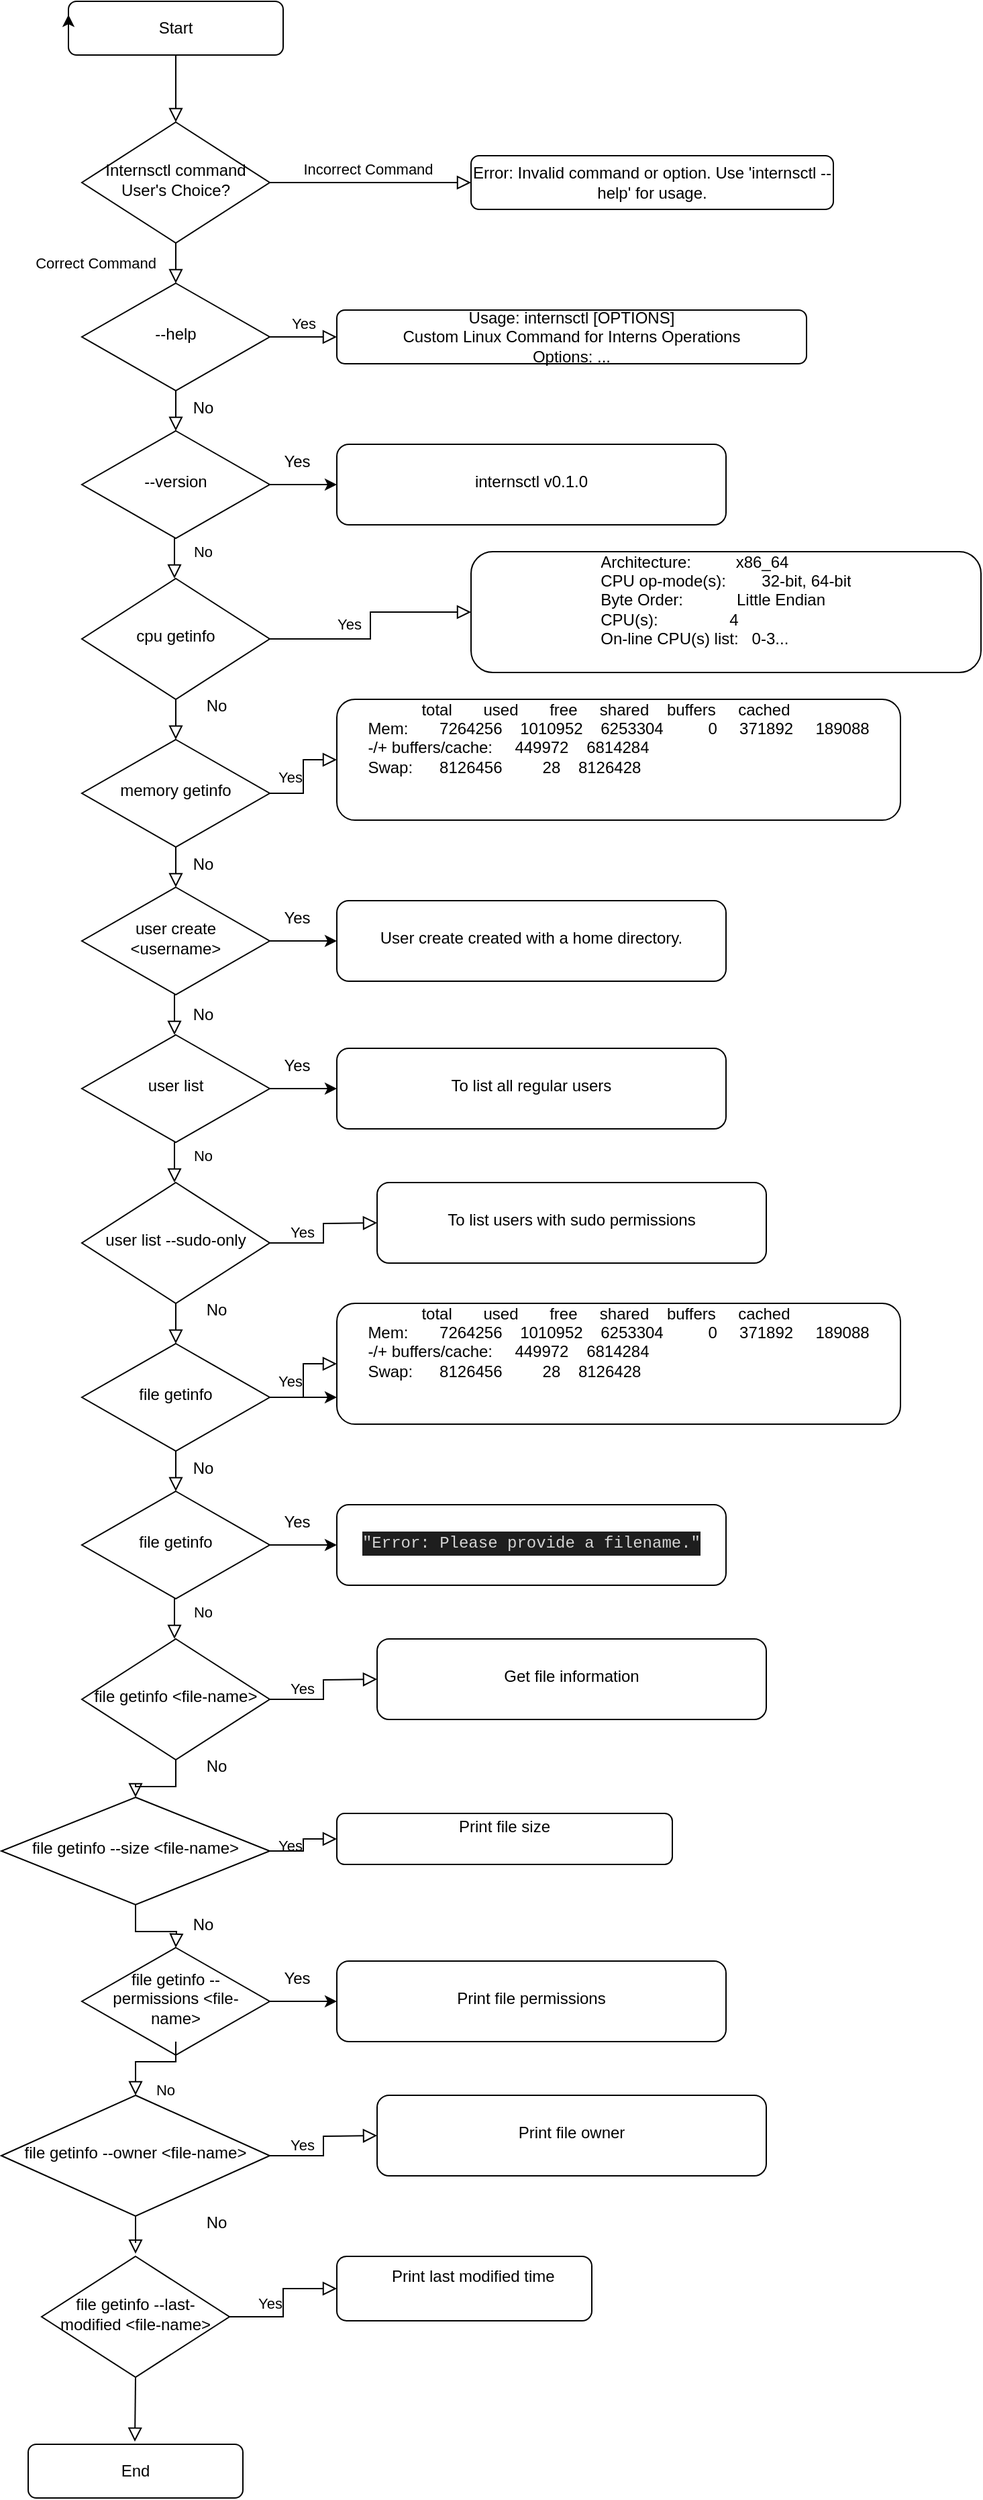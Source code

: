 <mxfile version="22.0.4" type="github">
  <diagram id="C5RBs43oDa-KdzZeNtuy" name="Page-1">
    <mxGraphModel dx="1306" dy="752" grid="1" gridSize="10" guides="1" tooltips="1" connect="1" arrows="1" fold="1" page="1" pageScale="1" pageWidth="827" pageHeight="1169" math="0" shadow="0">
      <root>
        <mxCell id="WIyWlLk6GJQsqaUBKTNV-0" />
        <mxCell id="WIyWlLk6GJQsqaUBKTNV-1" parent="WIyWlLk6GJQsqaUBKTNV-0" />
        <mxCell id="WIyWlLk6GJQsqaUBKTNV-2" value="" style="rounded=0;html=1;jettySize=auto;orthogonalLoop=1;fontSize=11;endArrow=block;endFill=0;endSize=8;strokeWidth=1;shadow=0;labelBackgroundColor=none;edgeStyle=orthogonalEdgeStyle;" parent="WIyWlLk6GJQsqaUBKTNV-1" source="WIyWlLk6GJQsqaUBKTNV-3" target="WIyWlLk6GJQsqaUBKTNV-6" edge="1">
          <mxGeometry relative="1" as="geometry" />
        </mxCell>
        <mxCell id="WIyWlLk6GJQsqaUBKTNV-3" value="Start" style="rounded=1;whiteSpace=wrap;html=1;fontSize=12;glass=0;strokeWidth=1;shadow=0;" parent="WIyWlLk6GJQsqaUBKTNV-1" vertex="1">
          <mxGeometry x="120" y="80" width="160" height="40" as="geometry" />
        </mxCell>
        <mxCell id="WIyWlLk6GJQsqaUBKTNV-4" value="Correct Command" style="rounded=0;html=1;jettySize=auto;orthogonalLoop=1;fontSize=11;endArrow=block;endFill=0;endSize=8;strokeWidth=1;shadow=0;labelBackgroundColor=none;edgeStyle=orthogonalEdgeStyle;" parent="WIyWlLk6GJQsqaUBKTNV-1" source="WIyWlLk6GJQsqaUBKTNV-6" target="WIyWlLk6GJQsqaUBKTNV-10" edge="1">
          <mxGeometry y="60" relative="1" as="geometry">
            <mxPoint as="offset" />
          </mxGeometry>
        </mxCell>
        <mxCell id="WIyWlLk6GJQsqaUBKTNV-5" value="Incorrect Command" style="edgeStyle=orthogonalEdgeStyle;rounded=0;html=1;jettySize=auto;orthogonalLoop=1;fontSize=11;endArrow=block;endFill=0;endSize=8;strokeWidth=1;shadow=0;labelBackgroundColor=none;" parent="WIyWlLk6GJQsqaUBKTNV-1" source="WIyWlLk6GJQsqaUBKTNV-6" target="WIyWlLk6GJQsqaUBKTNV-7" edge="1">
          <mxGeometry x="0.032" y="11" relative="1" as="geometry">
            <mxPoint x="-5" y="1" as="offset" />
          </mxGeometry>
        </mxCell>
        <mxCell id="WIyWlLk6GJQsqaUBKTNV-6" value="Internsctl command User&#39;s Choice?" style="rhombus;whiteSpace=wrap;html=1;shadow=0;fontFamily=Helvetica;fontSize=12;align=center;strokeWidth=1;spacing=6;spacingTop=-4;" parent="WIyWlLk6GJQsqaUBKTNV-1" vertex="1">
          <mxGeometry x="130" y="170" width="140" height="90" as="geometry" />
        </mxCell>
        <mxCell id="WIyWlLk6GJQsqaUBKTNV-7" value="Error: Invalid command or option. Use &#39;internsctl --help&#39; for usage." style="rounded=1;whiteSpace=wrap;html=1;fontSize=12;glass=0;strokeWidth=1;shadow=0;" parent="WIyWlLk6GJQsqaUBKTNV-1" vertex="1">
          <mxGeometry x="420" y="195" width="270" height="40" as="geometry" />
        </mxCell>
        <mxCell id="WIyWlLk6GJQsqaUBKTNV-9" value="Yes" style="edgeStyle=orthogonalEdgeStyle;rounded=0;html=1;jettySize=auto;orthogonalLoop=1;fontSize=11;endArrow=block;endFill=0;endSize=8;strokeWidth=1;shadow=0;labelBackgroundColor=none;" parent="WIyWlLk6GJQsqaUBKTNV-1" source="WIyWlLk6GJQsqaUBKTNV-10" target="WIyWlLk6GJQsqaUBKTNV-12" edge="1">
          <mxGeometry y="10" relative="1" as="geometry">
            <mxPoint as="offset" />
          </mxGeometry>
        </mxCell>
        <mxCell id="WIyWlLk6GJQsqaUBKTNV-10" value="--help" style="rhombus;whiteSpace=wrap;html=1;shadow=0;fontFamily=Helvetica;fontSize=12;align=center;strokeWidth=1;spacing=6;spacingTop=-4;" parent="WIyWlLk6GJQsqaUBKTNV-1" vertex="1">
          <mxGeometry x="130" y="290" width="140" height="80" as="geometry" />
        </mxCell>
        <mxCell id="WIyWlLk6GJQsqaUBKTNV-12" value="&lt;div&gt;Usage: internsctl [OPTIONS]&lt;/div&gt;&lt;div&gt;Custom Linux Command for Interns Operations&lt;/div&gt;&lt;div&gt;Options: ...&lt;/div&gt;" style="rounded=1;whiteSpace=wrap;html=1;fontSize=12;glass=0;strokeWidth=1;shadow=0;" parent="WIyWlLk6GJQsqaUBKTNV-1" vertex="1">
          <mxGeometry x="320" y="310" width="350" height="40" as="geometry" />
        </mxCell>
        <mxCell id="HacrxvTfYygHv3SHw1Ex-1" style="edgeStyle=orthogonalEdgeStyle;rounded=0;orthogonalLoop=1;jettySize=auto;html=1;exitX=0;exitY=0.5;exitDx=0;exitDy=0;entryX=0;entryY=0.25;entryDx=0;entryDy=0;" edge="1" parent="WIyWlLk6GJQsqaUBKTNV-1" source="WIyWlLk6GJQsqaUBKTNV-3" target="WIyWlLk6GJQsqaUBKTNV-3">
          <mxGeometry relative="1" as="geometry" />
        </mxCell>
        <mxCell id="HacrxvTfYygHv3SHw1Ex-5" value="" style="rounded=0;html=1;jettySize=auto;orthogonalLoop=1;fontSize=11;endArrow=block;endFill=0;endSize=8;strokeWidth=1;shadow=0;labelBackgroundColor=none;edgeStyle=orthogonalEdgeStyle;" edge="1" parent="WIyWlLk6GJQsqaUBKTNV-1" source="WIyWlLk6GJQsqaUBKTNV-10" target="HacrxvTfYygHv3SHw1Ex-4">
          <mxGeometry x="0.333" y="20" relative="1" as="geometry">
            <mxPoint as="offset" />
            <mxPoint x="200" y="370" as="sourcePoint" />
            <mxPoint x="200" y="430" as="targetPoint" />
          </mxGeometry>
        </mxCell>
        <mxCell id="HacrxvTfYygHv3SHw1Ex-11" value="" style="edgeStyle=orthogonalEdgeStyle;rounded=0;orthogonalLoop=1;jettySize=auto;html=1;" edge="1" parent="WIyWlLk6GJQsqaUBKTNV-1" source="HacrxvTfYygHv3SHw1Ex-4" target="HacrxvTfYygHv3SHw1Ex-10">
          <mxGeometry relative="1" as="geometry" />
        </mxCell>
        <mxCell id="HacrxvTfYygHv3SHw1Ex-4" value="--version" style="rhombus;whiteSpace=wrap;html=1;shadow=0;fontFamily=Helvetica;fontSize=12;align=center;strokeWidth=1;spacing=6;spacingTop=-4;" vertex="1" parent="WIyWlLk6GJQsqaUBKTNV-1">
          <mxGeometry x="130" y="400" width="140" height="80" as="geometry" />
        </mxCell>
        <mxCell id="HacrxvTfYygHv3SHw1Ex-10" value="&lt;div&gt;internsctl v0.1.0&lt;/div&gt;" style="rounded=1;whiteSpace=wrap;html=1;shadow=0;strokeWidth=1;spacing=6;spacingTop=-4;" vertex="1" parent="WIyWlLk6GJQsqaUBKTNV-1">
          <mxGeometry x="320" y="410" width="290" height="60" as="geometry" />
        </mxCell>
        <mxCell id="HacrxvTfYygHv3SHw1Ex-12" value="No" style="text;html=1;align=center;verticalAlign=middle;resizable=0;points=[];autosize=1;strokeColor=none;fillColor=none;" vertex="1" parent="WIyWlLk6GJQsqaUBKTNV-1">
          <mxGeometry x="200" y="368" width="40" height="30" as="geometry" />
        </mxCell>
        <mxCell id="HacrxvTfYygHv3SHw1Ex-18" value="" style="rounded=0;html=1;jettySize=auto;orthogonalLoop=1;fontSize=11;endArrow=block;endFill=0;endSize=8;strokeWidth=1;shadow=0;labelBackgroundColor=none;edgeStyle=orthogonalEdgeStyle;" edge="1" parent="WIyWlLk6GJQsqaUBKTNV-1" source="HacrxvTfYygHv3SHw1Ex-20" target="HacrxvTfYygHv3SHw1Ex-23">
          <mxGeometry y="60" relative="1" as="geometry">
            <mxPoint as="offset" />
          </mxGeometry>
        </mxCell>
        <mxCell id="HacrxvTfYygHv3SHw1Ex-19" value="Yes" style="edgeStyle=orthogonalEdgeStyle;rounded=0;html=1;jettySize=auto;orthogonalLoop=1;fontSize=11;endArrow=block;endFill=0;endSize=8;strokeWidth=1;shadow=0;labelBackgroundColor=none;" edge="1" parent="WIyWlLk6GJQsqaUBKTNV-1" source="HacrxvTfYygHv3SHw1Ex-20" target="HacrxvTfYygHv3SHw1Ex-21">
          <mxGeometry x="0.032" y="11" relative="1" as="geometry">
            <mxPoint x="-5" y="1" as="offset" />
          </mxGeometry>
        </mxCell>
        <mxCell id="HacrxvTfYygHv3SHw1Ex-20" value="cpu getinfo" style="rhombus;whiteSpace=wrap;html=1;shadow=0;fontFamily=Helvetica;fontSize=12;align=center;strokeWidth=1;spacing=6;spacingTop=-4;" vertex="1" parent="WIyWlLk6GJQsqaUBKTNV-1">
          <mxGeometry x="130" y="510" width="140" height="90" as="geometry" />
        </mxCell>
        <mxCell id="HacrxvTfYygHv3SHw1Ex-21" value="&lt;pre style=&quot;margin-top: 0px; margin-bottom: calc(1.5em); padding: var(--su12); border: 0px; font-variant-numeric: inherit; font-variant-east-asian: inherit; font-variant-alternates: inherit; font-variant-position: inherit; font-stretch: inherit; line-height: var(--lh-md); font-family: var(--ff-mono); font-optical-sizing: inherit; font-kerning: inherit; font-feature-settings: inherit; font-variation-settings: inherit; font-size: var(--fs-body1); vertical-align: baseline; box-sizing: inherit; width: auto; max-height: 600px; overflow: auto; background-color: var(--highlight-bg); border-radius: var(--br-md); overflow-wrap: normal; color: var(--highlight-color); text-align: left;&quot;&gt;&lt;code style=&quot;margin: 0px; padding: 0px; border: 0px; font-style: inherit; font-variant: inherit; font-weight: inherit; font-stretch: inherit; line-height: inherit; font-family: var(--ff-mono); font-optical-sizing: inherit; font-kerning: inherit; font-feature-settings: inherit; font-variation-settings: inherit; font-size: var(--_pr-code-fs); vertical-align: baseline; box-sizing: inherit; background-color: transparent; color: var(--black-800); border-radius: 0px;&quot;&gt;Architecture:          x86_64&lt;br&gt;CPU op-mode(s):        32-bit, 64-bit&lt;br&gt;Byte Order:            Little Endian&lt;br&gt;CPU(s):                4&lt;br&gt;On-line CPU(s) list:   0-3...&lt;br&gt;&lt;/code&gt;&lt;/pre&gt;" style="rounded=1;whiteSpace=wrap;html=1;fontSize=12;glass=0;strokeWidth=1;shadow=0;arcSize=18;" vertex="1" parent="WIyWlLk6GJQsqaUBKTNV-1">
          <mxGeometry x="420" y="490" width="380" height="90" as="geometry" />
        </mxCell>
        <mxCell id="HacrxvTfYygHv3SHw1Ex-22" value="Yes" style="edgeStyle=orthogonalEdgeStyle;rounded=0;html=1;jettySize=auto;orthogonalLoop=1;fontSize=11;endArrow=block;endFill=0;endSize=8;strokeWidth=1;shadow=0;labelBackgroundColor=none;" edge="1" parent="WIyWlLk6GJQsqaUBKTNV-1" source="HacrxvTfYygHv3SHw1Ex-23" target="HacrxvTfYygHv3SHw1Ex-24">
          <mxGeometry y="10" relative="1" as="geometry">
            <mxPoint as="offset" />
          </mxGeometry>
        </mxCell>
        <mxCell id="HacrxvTfYygHv3SHw1Ex-23" value="memory getinfo" style="rhombus;whiteSpace=wrap;html=1;shadow=0;fontFamily=Helvetica;fontSize=12;align=center;strokeWidth=1;spacing=6;spacingTop=-4;" vertex="1" parent="WIyWlLk6GJQsqaUBKTNV-1">
          <mxGeometry x="130" y="630" width="140" height="80" as="geometry" />
        </mxCell>
        <mxCell id="HacrxvTfYygHv3SHw1Ex-24" value="&lt;pre style=&quot;margin-top: 0px; margin-bottom: calc(1.5em); padding: var(--su12); border: 0px; font-variant-numeric: inherit; font-variant-east-asian: inherit; font-variant-alternates: inherit; font-variant-position: inherit; font-stretch: inherit; line-height: var(--lh-md); font-family: var(--ff-mono); font-optical-sizing: inherit; font-kerning: inherit; font-feature-settings: inherit; font-variation-settings: inherit; font-size: var(--fs-body1); vertical-align: baseline; box-sizing: inherit; width: auto; max-height: 600px; overflow: auto; background-color: var(--highlight-bg); border-radius: var(--br-md); --_cb-line-numbers-bg: var(--black-050); color: var(--highlight-color); overflow-wrap: normal; text-align: left;&quot; class=&quot;lang-bash s-code-block&quot;&gt;&lt;code style=&quot;margin: 0px; padding: 0px; border: 0px; font-style: inherit; font-variant: inherit; font-weight: inherit; font-stretch: inherit; line-height: inherit; font-family: inherit; font-optical-sizing: inherit; font-kerning: inherit; font-feature-settings: inherit; font-variation-settings: inherit; font-size: var(--_pr-code-fs); vertical-align: baseline; box-sizing: inherit; background-color: transparent;&quot; class=&quot;hljs language-bash&quot;&gt;            total       used       free     shared    buffers     cached&lt;br/&gt;Mem:       7264256    1010952    6253304          0     371892     189088&lt;br/&gt;-/+ buffers/cache:     449972    6814284&lt;br/&gt;Swap:      8126456         28    8126428&lt;br/&gt;&lt;/code&gt;&lt;/pre&gt;&lt;div&gt;&lt;code style=&quot;margin: 0px; padding: 0px; border: 0px; font-style: inherit; font-variant: inherit; font-weight: inherit; font-stretch: inherit; line-height: inherit; font-family: inherit; font-optical-sizing: inherit; font-kerning: inherit; font-feature-settings: inherit; font-variation-settings: inherit; font-size: var(--_pr-code-fs); vertical-align: baseline; box-sizing: inherit; background-color: transparent;&quot; class=&quot;hljs language-bash&quot;&gt;&lt;br&gt;&lt;/code&gt;&lt;/div&gt;" style="rounded=1;whiteSpace=wrap;html=1;fontSize=12;glass=0;strokeWidth=1;shadow=0;" vertex="1" parent="WIyWlLk6GJQsqaUBKTNV-1">
          <mxGeometry x="320" y="600" width="420" height="90" as="geometry" />
        </mxCell>
        <mxCell id="HacrxvTfYygHv3SHw1Ex-25" value="" style="rounded=0;html=1;jettySize=auto;orthogonalLoop=1;fontSize=11;endArrow=block;endFill=0;endSize=8;strokeWidth=1;shadow=0;labelBackgroundColor=none;edgeStyle=orthogonalEdgeStyle;" edge="1" parent="WIyWlLk6GJQsqaUBKTNV-1" source="HacrxvTfYygHv3SHw1Ex-23" target="HacrxvTfYygHv3SHw1Ex-27">
          <mxGeometry x="0.333" y="20" relative="1" as="geometry">
            <mxPoint as="offset" />
            <mxPoint x="200" y="710" as="sourcePoint" />
            <mxPoint x="200" y="770" as="targetPoint" />
          </mxGeometry>
        </mxCell>
        <mxCell id="HacrxvTfYygHv3SHw1Ex-26" value="" style="edgeStyle=orthogonalEdgeStyle;rounded=0;orthogonalLoop=1;jettySize=auto;html=1;" edge="1" parent="WIyWlLk6GJQsqaUBKTNV-1" source="HacrxvTfYygHv3SHw1Ex-27" target="HacrxvTfYygHv3SHw1Ex-28">
          <mxGeometry relative="1" as="geometry" />
        </mxCell>
        <mxCell id="HacrxvTfYygHv3SHw1Ex-27" value="user create &amp;lt;username&amp;gt;" style="rhombus;whiteSpace=wrap;html=1;shadow=0;fontFamily=Helvetica;fontSize=12;align=center;strokeWidth=1;spacing=6;spacingTop=-4;" vertex="1" parent="WIyWlLk6GJQsqaUBKTNV-1">
          <mxGeometry x="130" y="740" width="140" height="80" as="geometry" />
        </mxCell>
        <mxCell id="HacrxvTfYygHv3SHw1Ex-28" value="&lt;div&gt;User create created with a home directory.&lt;/div&gt;" style="rounded=1;whiteSpace=wrap;html=1;shadow=0;strokeWidth=1;spacing=6;spacingTop=-4;" vertex="1" parent="WIyWlLk6GJQsqaUBKTNV-1">
          <mxGeometry x="320" y="750" width="290" height="60" as="geometry" />
        </mxCell>
        <mxCell id="HacrxvTfYygHv3SHw1Ex-29" value="No" style="text;html=1;align=center;verticalAlign=middle;resizable=0;points=[];autosize=1;strokeColor=none;fillColor=none;" vertex="1" parent="WIyWlLk6GJQsqaUBKTNV-1">
          <mxGeometry x="200" y="708" width="40" height="30" as="geometry" />
        </mxCell>
        <mxCell id="HacrxvTfYygHv3SHw1Ex-33" value="No" style="rounded=0;html=1;jettySize=auto;orthogonalLoop=1;fontSize=11;endArrow=block;endFill=0;endSize=8;strokeWidth=1;shadow=0;labelBackgroundColor=none;edgeStyle=orthogonalEdgeStyle;" edge="1" parent="WIyWlLk6GJQsqaUBKTNV-1">
          <mxGeometry x="-0.333" y="21" relative="1" as="geometry">
            <mxPoint as="offset" />
            <mxPoint x="199" y="480" as="sourcePoint" />
            <mxPoint x="199" y="510" as="targetPoint" />
          </mxGeometry>
        </mxCell>
        <mxCell id="HacrxvTfYygHv3SHw1Ex-36" value="Yes" style="text;html=1;align=center;verticalAlign=middle;resizable=0;points=[];autosize=1;strokeColor=none;fillColor=none;" vertex="1" parent="WIyWlLk6GJQsqaUBKTNV-1">
          <mxGeometry x="270" y="408" width="40" height="30" as="geometry" />
        </mxCell>
        <mxCell id="HacrxvTfYygHv3SHw1Ex-37" value="No" style="text;html=1;align=center;verticalAlign=middle;resizable=0;points=[];autosize=1;strokeColor=none;fillColor=none;" vertex="1" parent="WIyWlLk6GJQsqaUBKTNV-1">
          <mxGeometry x="210" y="590" width="40" height="30" as="geometry" />
        </mxCell>
        <mxCell id="HacrxvTfYygHv3SHw1Ex-38" value="" style="edgeStyle=orthogonalEdgeStyle;rounded=0;orthogonalLoop=1;jettySize=auto;html=1;" edge="1" parent="WIyWlLk6GJQsqaUBKTNV-1" source="HacrxvTfYygHv3SHw1Ex-39" target="HacrxvTfYygHv3SHw1Ex-40">
          <mxGeometry relative="1" as="geometry" />
        </mxCell>
        <mxCell id="HacrxvTfYygHv3SHw1Ex-39" value="user list" style="rhombus;whiteSpace=wrap;html=1;shadow=0;fontFamily=Helvetica;fontSize=12;align=center;strokeWidth=1;spacing=6;spacingTop=-4;" vertex="1" parent="WIyWlLk6GJQsqaUBKTNV-1">
          <mxGeometry x="130" y="850" width="140" height="80" as="geometry" />
        </mxCell>
        <mxCell id="HacrxvTfYygHv3SHw1Ex-40" value="&lt;div&gt;To list all regular users&lt;/div&gt;" style="rounded=1;whiteSpace=wrap;html=1;shadow=0;strokeWidth=1;spacing=6;spacingTop=-4;" vertex="1" parent="WIyWlLk6GJQsqaUBKTNV-1">
          <mxGeometry x="320" y="860" width="290" height="60" as="geometry" />
        </mxCell>
        <mxCell id="HacrxvTfYygHv3SHw1Ex-41" value="" style="rounded=0;html=1;jettySize=auto;orthogonalLoop=1;fontSize=11;endArrow=block;endFill=0;endSize=8;strokeWidth=1;shadow=0;labelBackgroundColor=none;edgeStyle=orthogonalEdgeStyle;" edge="1" parent="WIyWlLk6GJQsqaUBKTNV-1" source="HacrxvTfYygHv3SHw1Ex-43" target="HacrxvTfYygHv3SHw1Ex-45">
          <mxGeometry y="60" relative="1" as="geometry">
            <mxPoint as="offset" />
          </mxGeometry>
        </mxCell>
        <mxCell id="HacrxvTfYygHv3SHw1Ex-42" value="Yes" style="edgeStyle=orthogonalEdgeStyle;rounded=0;html=1;jettySize=auto;orthogonalLoop=1;fontSize=11;endArrow=block;endFill=0;endSize=8;strokeWidth=1;shadow=0;labelBackgroundColor=none;" edge="1" parent="WIyWlLk6GJQsqaUBKTNV-1" source="HacrxvTfYygHv3SHw1Ex-43">
          <mxGeometry x="0.032" y="11" relative="1" as="geometry">
            <mxPoint x="-5" y="1" as="offset" />
            <mxPoint x="350" y="990" as="targetPoint" />
          </mxGeometry>
        </mxCell>
        <mxCell id="HacrxvTfYygHv3SHw1Ex-43" value="user list --sudo-only" style="rhombus;whiteSpace=wrap;html=1;shadow=0;fontFamily=Helvetica;fontSize=12;align=center;strokeWidth=1;spacing=6;spacingTop=-4;" vertex="1" parent="WIyWlLk6GJQsqaUBKTNV-1">
          <mxGeometry x="130" y="960" width="140" height="90" as="geometry" />
        </mxCell>
        <mxCell id="HacrxvTfYygHv3SHw1Ex-44" value="Yes" style="edgeStyle=orthogonalEdgeStyle;rounded=0;html=1;jettySize=auto;orthogonalLoop=1;fontSize=11;endArrow=block;endFill=0;endSize=8;strokeWidth=1;shadow=0;labelBackgroundColor=none;" edge="1" parent="WIyWlLk6GJQsqaUBKTNV-1" source="HacrxvTfYygHv3SHw1Ex-45" target="HacrxvTfYygHv3SHw1Ex-46">
          <mxGeometry y="10" relative="1" as="geometry">
            <mxPoint as="offset" />
          </mxGeometry>
        </mxCell>
        <mxCell id="HacrxvTfYygHv3SHw1Ex-45" value="file getinfo" style="rhombus;whiteSpace=wrap;html=1;shadow=0;fontFamily=Helvetica;fontSize=12;align=center;strokeWidth=1;spacing=6;spacingTop=-4;" vertex="1" parent="WIyWlLk6GJQsqaUBKTNV-1">
          <mxGeometry x="130" y="1080" width="140" height="80" as="geometry" />
        </mxCell>
        <mxCell id="HacrxvTfYygHv3SHw1Ex-46" value="&lt;pre style=&quot;margin-top: 0px; margin-bottom: calc(1.5em); padding: var(--su12); border: 0px; font-variant-numeric: inherit; font-variant-east-asian: inherit; font-variant-alternates: inherit; font-variant-position: inherit; font-stretch: inherit; line-height: var(--lh-md); font-family: var(--ff-mono); font-optical-sizing: inherit; font-kerning: inherit; font-feature-settings: inherit; font-variation-settings: inherit; font-size: var(--fs-body1); vertical-align: baseline; box-sizing: inherit; width: auto; max-height: 600px; overflow: auto; background-color: var(--highlight-bg); border-radius: var(--br-md); --_cb-line-numbers-bg: var(--black-050); color: var(--highlight-color); overflow-wrap: normal; text-align: left;&quot; class=&quot;lang-bash s-code-block&quot;&gt;&lt;code style=&quot;margin: 0px; padding: 0px; border: 0px; font-style: inherit; font-variant: inherit; font-weight: inherit; font-stretch: inherit; line-height: inherit; font-family: inherit; font-optical-sizing: inherit; font-kerning: inherit; font-feature-settings: inherit; font-variation-settings: inherit; font-size: var(--_pr-code-fs); vertical-align: baseline; box-sizing: inherit; background-color: transparent;&quot; class=&quot;hljs language-bash&quot;&gt;            total       used       free     shared    buffers     cached&lt;br/&gt;Mem:       7264256    1010952    6253304          0     371892     189088&lt;br/&gt;-/+ buffers/cache:     449972    6814284&lt;br/&gt;Swap:      8126456         28    8126428&lt;br/&gt;&lt;/code&gt;&lt;/pre&gt;&lt;div&gt;&lt;code style=&quot;margin: 0px; padding: 0px; border: 0px; font-style: inherit; font-variant: inherit; font-weight: inherit; font-stretch: inherit; line-height: inherit; font-family: inherit; font-optical-sizing: inherit; font-kerning: inherit; font-feature-settings: inherit; font-variation-settings: inherit; font-size: var(--_pr-code-fs); vertical-align: baseline; box-sizing: inherit; background-color: transparent;&quot; class=&quot;hljs language-bash&quot;&gt;&lt;br&gt;&lt;/code&gt;&lt;/div&gt;" style="rounded=1;whiteSpace=wrap;html=1;fontSize=12;glass=0;strokeWidth=1;shadow=0;" vertex="1" parent="WIyWlLk6GJQsqaUBKTNV-1">
          <mxGeometry x="320" y="1050" width="420" height="90" as="geometry" />
        </mxCell>
        <mxCell id="HacrxvTfYygHv3SHw1Ex-47" value="" style="rounded=0;html=1;jettySize=auto;orthogonalLoop=1;fontSize=11;endArrow=block;endFill=0;endSize=8;strokeWidth=1;shadow=0;labelBackgroundColor=none;edgeStyle=orthogonalEdgeStyle;" edge="1" parent="WIyWlLk6GJQsqaUBKTNV-1" source="HacrxvTfYygHv3SHw1Ex-45">
          <mxGeometry x="0.333" y="20" relative="1" as="geometry">
            <mxPoint as="offset" />
            <mxPoint x="200" y="1160" as="sourcePoint" />
            <mxPoint x="200" y="1190" as="targetPoint" />
          </mxGeometry>
        </mxCell>
        <mxCell id="HacrxvTfYygHv3SHw1Ex-49" value="No" style="text;html=1;align=center;verticalAlign=middle;resizable=0;points=[];autosize=1;strokeColor=none;fillColor=none;" vertex="1" parent="WIyWlLk6GJQsqaUBKTNV-1">
          <mxGeometry x="200" y="1158" width="40" height="30" as="geometry" />
        </mxCell>
        <mxCell id="HacrxvTfYygHv3SHw1Ex-50" value="No" style="rounded=0;html=1;jettySize=auto;orthogonalLoop=1;fontSize=11;endArrow=block;endFill=0;endSize=8;strokeWidth=1;shadow=0;labelBackgroundColor=none;edgeStyle=orthogonalEdgeStyle;" edge="1" parent="WIyWlLk6GJQsqaUBKTNV-1">
          <mxGeometry x="-0.333" y="21" relative="1" as="geometry">
            <mxPoint as="offset" />
            <mxPoint x="199" y="930" as="sourcePoint" />
            <mxPoint x="199" y="960" as="targetPoint" />
          </mxGeometry>
        </mxCell>
        <mxCell id="HacrxvTfYygHv3SHw1Ex-51" value="Yes" style="text;html=1;align=center;verticalAlign=middle;resizable=0;points=[];autosize=1;strokeColor=none;fillColor=none;" vertex="1" parent="WIyWlLk6GJQsqaUBKTNV-1">
          <mxGeometry x="270" y="858" width="40" height="30" as="geometry" />
        </mxCell>
        <mxCell id="HacrxvTfYygHv3SHw1Ex-52" value="No" style="text;html=1;align=center;verticalAlign=middle;resizable=0;points=[];autosize=1;strokeColor=none;fillColor=none;" vertex="1" parent="WIyWlLk6GJQsqaUBKTNV-1">
          <mxGeometry x="210" y="1040" width="40" height="30" as="geometry" />
        </mxCell>
        <mxCell id="HacrxvTfYygHv3SHw1Ex-58" value="&lt;div&gt;&lt;span style=&quot;background-color: initial;&quot;&gt;To list users with sudo permissions&lt;/span&gt;&lt;br&gt;&lt;/div&gt;" style="rounded=1;whiteSpace=wrap;html=1;shadow=0;strokeWidth=1;spacing=6;spacingTop=-4;" vertex="1" parent="WIyWlLk6GJQsqaUBKTNV-1">
          <mxGeometry x="350" y="960" width="290" height="60" as="geometry" />
        </mxCell>
        <mxCell id="HacrxvTfYygHv3SHw1Ex-64" value="" style="rounded=0;html=1;jettySize=auto;orthogonalLoop=1;fontSize=11;endArrow=block;endFill=0;endSize=8;strokeWidth=1;shadow=0;labelBackgroundColor=none;edgeStyle=orthogonalEdgeStyle;" edge="1" parent="WIyWlLk6GJQsqaUBKTNV-1">
          <mxGeometry y="60" relative="1" as="geometry">
            <mxPoint as="offset" />
            <mxPoint x="199" y="820" as="sourcePoint" />
            <mxPoint x="199" y="850" as="targetPoint" />
          </mxGeometry>
        </mxCell>
        <mxCell id="HacrxvTfYygHv3SHw1Ex-65" value="No" style="text;html=1;align=center;verticalAlign=middle;resizable=0;points=[];autosize=1;strokeColor=none;fillColor=none;" vertex="1" parent="WIyWlLk6GJQsqaUBKTNV-1">
          <mxGeometry x="200" y="820" width="40" height="30" as="geometry" />
        </mxCell>
        <mxCell id="HacrxvTfYygHv3SHw1Ex-66" value="Yes" style="text;html=1;align=center;verticalAlign=middle;resizable=0;points=[];autosize=1;strokeColor=none;fillColor=none;" vertex="1" parent="WIyWlLk6GJQsqaUBKTNV-1">
          <mxGeometry x="270" y="748" width="40" height="30" as="geometry" />
        </mxCell>
        <mxCell id="HacrxvTfYygHv3SHw1Ex-85" value="" style="edgeStyle=orthogonalEdgeStyle;rounded=0;orthogonalLoop=1;jettySize=auto;html=1;" edge="1" parent="WIyWlLk6GJQsqaUBKTNV-1">
          <mxGeometry relative="1" as="geometry">
            <mxPoint x="270" y="1120" as="sourcePoint" />
            <mxPoint x="320" y="1120" as="targetPoint" />
          </mxGeometry>
        </mxCell>
        <mxCell id="HacrxvTfYygHv3SHw1Ex-86" value="" style="edgeStyle=orthogonalEdgeStyle;rounded=0;orthogonalLoop=1;jettySize=auto;html=1;" edge="1" parent="WIyWlLk6GJQsqaUBKTNV-1" source="HacrxvTfYygHv3SHw1Ex-87" target="HacrxvTfYygHv3SHw1Ex-88">
          <mxGeometry relative="1" as="geometry" />
        </mxCell>
        <mxCell id="HacrxvTfYygHv3SHw1Ex-87" value="file getinfo" style="rhombus;whiteSpace=wrap;html=1;shadow=0;fontFamily=Helvetica;fontSize=12;align=center;strokeWidth=1;spacing=6;spacingTop=-4;" vertex="1" parent="WIyWlLk6GJQsqaUBKTNV-1">
          <mxGeometry x="130" y="1190" width="140" height="80" as="geometry" />
        </mxCell>
        <mxCell id="HacrxvTfYygHv3SHw1Ex-88" value="&lt;div style=&quot;color: rgb(212, 212, 212); background-color: rgb(30, 30, 30); font-family: Menlo, Monaco, &amp;quot;Courier New&amp;quot;, monospace; line-height: 18px;&quot;&gt;&quot;Error: Please provide a filename.&quot;&lt;/div&gt;" style="rounded=1;whiteSpace=wrap;html=1;shadow=0;strokeWidth=1;spacing=6;spacingTop=-4;" vertex="1" parent="WIyWlLk6GJQsqaUBKTNV-1">
          <mxGeometry x="320" y="1200" width="290" height="60" as="geometry" />
        </mxCell>
        <mxCell id="HacrxvTfYygHv3SHw1Ex-89" value="" style="rounded=0;html=1;jettySize=auto;orthogonalLoop=1;fontSize=11;endArrow=block;endFill=0;endSize=8;strokeWidth=1;shadow=0;labelBackgroundColor=none;edgeStyle=orthogonalEdgeStyle;" edge="1" parent="WIyWlLk6GJQsqaUBKTNV-1" source="HacrxvTfYygHv3SHw1Ex-91" target="HacrxvTfYygHv3SHw1Ex-93">
          <mxGeometry y="60" relative="1" as="geometry">
            <mxPoint as="offset" />
          </mxGeometry>
        </mxCell>
        <mxCell id="HacrxvTfYygHv3SHw1Ex-90" value="Yes" style="edgeStyle=orthogonalEdgeStyle;rounded=0;html=1;jettySize=auto;orthogonalLoop=1;fontSize=11;endArrow=block;endFill=0;endSize=8;strokeWidth=1;shadow=0;labelBackgroundColor=none;" edge="1" parent="WIyWlLk6GJQsqaUBKTNV-1" source="HacrxvTfYygHv3SHw1Ex-91">
          <mxGeometry x="0.032" y="11" relative="1" as="geometry">
            <mxPoint x="-5" y="1" as="offset" />
            <mxPoint x="350" y="1330" as="targetPoint" />
          </mxGeometry>
        </mxCell>
        <mxCell id="HacrxvTfYygHv3SHw1Ex-91" value="file getinfo&amp;nbsp;&amp;lt;file-name&amp;gt;" style="rhombus;whiteSpace=wrap;html=1;shadow=0;fontFamily=Helvetica;fontSize=12;align=center;strokeWidth=1;spacing=6;spacingTop=-4;" vertex="1" parent="WIyWlLk6GJQsqaUBKTNV-1">
          <mxGeometry x="130" y="1300" width="140" height="90" as="geometry" />
        </mxCell>
        <mxCell id="HacrxvTfYygHv3SHw1Ex-92" value="Yes" style="edgeStyle=orthogonalEdgeStyle;rounded=0;html=1;jettySize=auto;orthogonalLoop=1;fontSize=11;endArrow=block;endFill=0;endSize=8;strokeWidth=1;shadow=0;labelBackgroundColor=none;" edge="1" parent="WIyWlLk6GJQsqaUBKTNV-1" source="HacrxvTfYygHv3SHw1Ex-93" target="HacrxvTfYygHv3SHw1Ex-94">
          <mxGeometry y="10" relative="1" as="geometry">
            <mxPoint as="offset" />
          </mxGeometry>
        </mxCell>
        <mxCell id="HacrxvTfYygHv3SHw1Ex-93" value="file getinfo&amp;nbsp;--size &amp;lt;file-name&amp;gt;" style="rhombus;whiteSpace=wrap;html=1;shadow=0;fontFamily=Helvetica;fontSize=12;align=center;strokeWidth=1;spacing=6;spacingTop=-4;" vertex="1" parent="WIyWlLk6GJQsqaUBKTNV-1">
          <mxGeometry x="70" y="1418" width="200" height="80" as="geometry" />
        </mxCell>
        <mxCell id="HacrxvTfYygHv3SHw1Ex-94" value="&lt;pre style=&quot;margin-top: 0px; margin-bottom: calc(1.5em); padding: var(--su12); border: 0px; font-variant-numeric: inherit; font-variant-east-asian: inherit; font-variant-alternates: inherit; font-variant-position: inherit; font-stretch: inherit; line-height: var(--lh-md); font-optical-sizing: inherit; font-kerning: inherit; font-feature-settings: inherit; font-variation-settings: inherit; vertical-align: baseline; box-sizing: inherit; width: auto; max-height: 600px; overflow: auto; background-color: var(--highlight-bg); border-radius: var(--br-md); --_cb-line-numbers-bg: var(--black-050); overflow-wrap: normal; text-align: left;&quot; class=&quot;lang-bash s-code-block&quot;&gt;&lt;font face=&quot;Helvetica&quot;&gt;Print file size&lt;/font&gt;&lt;font face=&quot;var(--ff-mono)&quot; color=&quot;rgba(0, 0, 0, 0)&quot;&gt;&lt;br&gt;&lt;/font&gt;&lt;/pre&gt;" style="rounded=1;whiteSpace=wrap;html=1;fontSize=12;glass=0;strokeWidth=1;shadow=0;" vertex="1" parent="WIyWlLk6GJQsqaUBKTNV-1">
          <mxGeometry x="320" y="1430" width="250" height="38" as="geometry" />
        </mxCell>
        <mxCell id="HacrxvTfYygHv3SHw1Ex-95" value="" style="rounded=0;html=1;jettySize=auto;orthogonalLoop=1;fontSize=11;endArrow=block;endFill=0;endSize=8;strokeWidth=1;shadow=0;labelBackgroundColor=none;edgeStyle=orthogonalEdgeStyle;" edge="1" parent="WIyWlLk6GJQsqaUBKTNV-1" source="HacrxvTfYygHv3SHw1Ex-93">
          <mxGeometry x="0.333" y="20" relative="1" as="geometry">
            <mxPoint as="offset" />
            <mxPoint x="200" y="1500" as="sourcePoint" />
            <mxPoint x="200" y="1530" as="targetPoint" />
          </mxGeometry>
        </mxCell>
        <mxCell id="HacrxvTfYygHv3SHw1Ex-96" value="No" style="text;html=1;align=center;verticalAlign=middle;resizable=0;points=[];autosize=1;strokeColor=none;fillColor=none;" vertex="1" parent="WIyWlLk6GJQsqaUBKTNV-1">
          <mxGeometry x="200" y="1498" width="40" height="30" as="geometry" />
        </mxCell>
        <mxCell id="HacrxvTfYygHv3SHw1Ex-97" value="No" style="rounded=0;html=1;jettySize=auto;orthogonalLoop=1;fontSize=11;endArrow=block;endFill=0;endSize=8;strokeWidth=1;shadow=0;labelBackgroundColor=none;edgeStyle=orthogonalEdgeStyle;" edge="1" parent="WIyWlLk6GJQsqaUBKTNV-1">
          <mxGeometry x="-0.333" y="21" relative="1" as="geometry">
            <mxPoint as="offset" />
            <mxPoint x="199" y="1270" as="sourcePoint" />
            <mxPoint x="199" y="1300" as="targetPoint" />
          </mxGeometry>
        </mxCell>
        <mxCell id="HacrxvTfYygHv3SHw1Ex-98" value="Yes" style="text;html=1;align=center;verticalAlign=middle;resizable=0;points=[];autosize=1;strokeColor=none;fillColor=none;" vertex="1" parent="WIyWlLk6GJQsqaUBKTNV-1">
          <mxGeometry x="270" y="1198" width="40" height="30" as="geometry" />
        </mxCell>
        <mxCell id="HacrxvTfYygHv3SHw1Ex-99" value="No" style="text;html=1;align=center;verticalAlign=middle;resizable=0;points=[];autosize=1;strokeColor=none;fillColor=none;" vertex="1" parent="WIyWlLk6GJQsqaUBKTNV-1">
          <mxGeometry x="210" y="1380" width="40" height="30" as="geometry" />
        </mxCell>
        <mxCell id="HacrxvTfYygHv3SHw1Ex-100" value="&lt;div&gt;Get file information&lt;br&gt;&lt;/div&gt;" style="rounded=1;whiteSpace=wrap;html=1;shadow=0;strokeWidth=1;spacing=6;spacingTop=-4;" vertex="1" parent="WIyWlLk6GJQsqaUBKTNV-1">
          <mxGeometry x="350" y="1300" width="290" height="60" as="geometry" />
        </mxCell>
        <mxCell id="HacrxvTfYygHv3SHw1Ex-104" value="" style="edgeStyle=orthogonalEdgeStyle;rounded=0;orthogonalLoop=1;jettySize=auto;html=1;" edge="1" parent="WIyWlLk6GJQsqaUBKTNV-1" source="HacrxvTfYygHv3SHw1Ex-105" target="HacrxvTfYygHv3SHw1Ex-106">
          <mxGeometry relative="1" as="geometry" />
        </mxCell>
        <mxCell id="HacrxvTfYygHv3SHw1Ex-105" value="file getinfo&amp;nbsp;--permissions &amp;lt;file-name&amp;gt;" style="rhombus;whiteSpace=wrap;html=1;shadow=0;fontFamily=Helvetica;fontSize=12;align=center;strokeWidth=1;spacing=6;spacingTop=-4;" vertex="1" parent="WIyWlLk6GJQsqaUBKTNV-1">
          <mxGeometry x="130" y="1530" width="140" height="80" as="geometry" />
        </mxCell>
        <mxCell id="HacrxvTfYygHv3SHw1Ex-106" value="&lt;div&gt;Print file permissions&lt;/div&gt;" style="rounded=1;whiteSpace=wrap;html=1;shadow=0;strokeWidth=1;spacing=6;spacingTop=-4;" vertex="1" parent="WIyWlLk6GJQsqaUBKTNV-1">
          <mxGeometry x="320" y="1540" width="290" height="60" as="geometry" />
        </mxCell>
        <mxCell id="HacrxvTfYygHv3SHw1Ex-107" value="" style="rounded=0;html=1;jettySize=auto;orthogonalLoop=1;fontSize=11;endArrow=block;endFill=0;endSize=8;strokeWidth=1;shadow=0;labelBackgroundColor=none;edgeStyle=orthogonalEdgeStyle;" edge="1" parent="WIyWlLk6GJQsqaUBKTNV-1" source="HacrxvTfYygHv3SHw1Ex-109">
          <mxGeometry y="60" relative="1" as="geometry">
            <mxPoint as="offset" />
            <mxPoint x="170" y="1758" as="targetPoint" />
          </mxGeometry>
        </mxCell>
        <mxCell id="HacrxvTfYygHv3SHw1Ex-108" value="Yes" style="edgeStyle=orthogonalEdgeStyle;rounded=0;html=1;jettySize=auto;orthogonalLoop=1;fontSize=11;endArrow=block;endFill=0;endSize=8;strokeWidth=1;shadow=0;labelBackgroundColor=none;" edge="1" parent="WIyWlLk6GJQsqaUBKTNV-1" source="HacrxvTfYygHv3SHw1Ex-109">
          <mxGeometry x="0.032" y="11" relative="1" as="geometry">
            <mxPoint x="-5" y="1" as="offset" />
            <mxPoint x="350" y="1670" as="targetPoint" />
          </mxGeometry>
        </mxCell>
        <mxCell id="HacrxvTfYygHv3SHw1Ex-109" value="file getinfo&amp;nbsp;--owner &amp;lt;file-name&amp;gt;" style="rhombus;whiteSpace=wrap;html=1;shadow=0;fontFamily=Helvetica;fontSize=12;align=center;strokeWidth=1;spacing=6;spacingTop=-4;" vertex="1" parent="WIyWlLk6GJQsqaUBKTNV-1">
          <mxGeometry x="70" y="1640" width="200" height="90" as="geometry" />
        </mxCell>
        <mxCell id="HacrxvTfYygHv3SHw1Ex-110" value="Yes" style="edgeStyle=orthogonalEdgeStyle;rounded=0;html=1;jettySize=auto;orthogonalLoop=1;fontSize=11;endArrow=block;endFill=0;endSize=8;strokeWidth=1;shadow=0;labelBackgroundColor=none;exitX=1;exitY=0.5;exitDx=0;exitDy=0;" edge="1" parent="WIyWlLk6GJQsqaUBKTNV-1" target="HacrxvTfYygHv3SHw1Ex-111" source="HacrxvTfYygHv3SHw1Ex-118">
          <mxGeometry y="10" relative="1" as="geometry">
            <mxPoint as="offset" />
            <mxPoint x="270" y="1798" as="sourcePoint" />
          </mxGeometry>
        </mxCell>
        <mxCell id="HacrxvTfYygHv3SHw1Ex-111" value="&lt;pre style=&quot;margin-top: 0px; margin-bottom: calc(1.5em); padding: var(--su12); border: 0px; font-variant-numeric: inherit; font-variant-east-asian: inherit; font-variant-alternates: inherit; font-variant-position: inherit; font-stretch: inherit; line-height: var(--lh-md); font-family: var(--ff-mono); font-optical-sizing: inherit; font-kerning: inherit; font-feature-settings: inherit; font-variation-settings: inherit; font-size: var(--fs-body1); vertical-align: baseline; box-sizing: inherit; width: auto; max-height: 600px; overflow: auto; background-color: var(--highlight-bg); border-radius: var(--br-md); --_cb-line-numbers-bg: var(--black-050); color: var(--highlight-color); overflow-wrap: normal; text-align: left;&quot; class=&quot;lang-bash s-code-block&quot;&gt;&lt;code style=&quot;margin: 0px; padding: 0px; border: 0px; font-style: inherit; font-variant: inherit; font-weight: inherit; font-stretch: inherit; line-height: inherit; font-family: inherit; font-optical-sizing: inherit; font-kerning: inherit; font-feature-settings: inherit; font-variation-settings: inherit; font-size: var(--_pr-code-fs); vertical-align: baseline; box-sizing: inherit; background-color: transparent;&quot; class=&quot;hljs language-bash&quot;&gt;    &lt;/code&gt;Print last modified time&lt;/pre&gt;" style="rounded=1;whiteSpace=wrap;html=1;fontSize=12;glass=0;strokeWidth=1;shadow=0;" vertex="1" parent="WIyWlLk6GJQsqaUBKTNV-1">
          <mxGeometry x="320" y="1760" width="190" height="48" as="geometry" />
        </mxCell>
        <mxCell id="HacrxvTfYygHv3SHw1Ex-114" value="No" style="rounded=0;html=1;jettySize=auto;orthogonalLoop=1;fontSize=11;endArrow=block;endFill=0;endSize=8;strokeWidth=1;shadow=0;labelBackgroundColor=none;edgeStyle=orthogonalEdgeStyle;entryX=0.5;entryY=0;entryDx=0;entryDy=0;" edge="1" parent="WIyWlLk6GJQsqaUBKTNV-1" target="HacrxvTfYygHv3SHw1Ex-109">
          <mxGeometry x="-0.333" y="21" relative="1" as="geometry">
            <mxPoint as="offset" />
            <mxPoint x="200" y="1600" as="sourcePoint" />
            <mxPoint x="200" y="1630" as="targetPoint" />
            <Array as="points">
              <mxPoint x="200" y="1615" />
              <mxPoint x="170" y="1615" />
            </Array>
          </mxGeometry>
        </mxCell>
        <mxCell id="HacrxvTfYygHv3SHw1Ex-115" value="Yes" style="text;html=1;align=center;verticalAlign=middle;resizable=0;points=[];autosize=1;strokeColor=none;fillColor=none;" vertex="1" parent="WIyWlLk6GJQsqaUBKTNV-1">
          <mxGeometry x="270" y="1538" width="40" height="30" as="geometry" />
        </mxCell>
        <mxCell id="HacrxvTfYygHv3SHw1Ex-116" value="No" style="text;html=1;align=center;verticalAlign=middle;resizable=0;points=[];autosize=1;strokeColor=none;fillColor=none;" vertex="1" parent="WIyWlLk6GJQsqaUBKTNV-1">
          <mxGeometry x="210" y="1720" width="40" height="30" as="geometry" />
        </mxCell>
        <mxCell id="HacrxvTfYygHv3SHw1Ex-117" value="&lt;div&gt;Print file owner&lt;br&gt;&lt;/div&gt;" style="rounded=1;whiteSpace=wrap;html=1;shadow=0;strokeWidth=1;spacing=6;spacingTop=-4;" vertex="1" parent="WIyWlLk6GJQsqaUBKTNV-1">
          <mxGeometry x="350" y="1640" width="290" height="60" as="geometry" />
        </mxCell>
        <mxCell id="HacrxvTfYygHv3SHw1Ex-118" value="file getinfo --last-modified &amp;lt;file-name&amp;gt;" style="rhombus;whiteSpace=wrap;html=1;shadow=0;fontFamily=Helvetica;fontSize=12;align=center;strokeWidth=1;spacing=6;spacingTop=-4;" vertex="1" parent="WIyWlLk6GJQsqaUBKTNV-1">
          <mxGeometry x="100" y="1760" width="140" height="90" as="geometry" />
        </mxCell>
        <mxCell id="HacrxvTfYygHv3SHw1Ex-119" value="" style="rounded=0;html=1;jettySize=auto;orthogonalLoop=1;fontSize=11;endArrow=block;endFill=0;endSize=8;strokeWidth=1;shadow=0;labelBackgroundColor=none;edgeStyle=orthogonalEdgeStyle;exitX=0.5;exitY=1;exitDx=0;exitDy=0;" edge="1" parent="WIyWlLk6GJQsqaUBKTNV-1" source="HacrxvTfYygHv3SHw1Ex-118">
          <mxGeometry y="60" relative="1" as="geometry">
            <mxPoint as="offset" />
            <mxPoint x="169.5" y="1898" as="targetPoint" />
            <mxPoint x="170" y="1860" as="sourcePoint" />
          </mxGeometry>
        </mxCell>
        <mxCell id="HacrxvTfYygHv3SHw1Ex-120" value="End" style="rounded=1;whiteSpace=wrap;html=1;fontSize=12;glass=0;strokeWidth=1;shadow=0;" vertex="1" parent="WIyWlLk6GJQsqaUBKTNV-1">
          <mxGeometry x="90" y="1900" width="160" height="40" as="geometry" />
        </mxCell>
      </root>
    </mxGraphModel>
  </diagram>
</mxfile>
